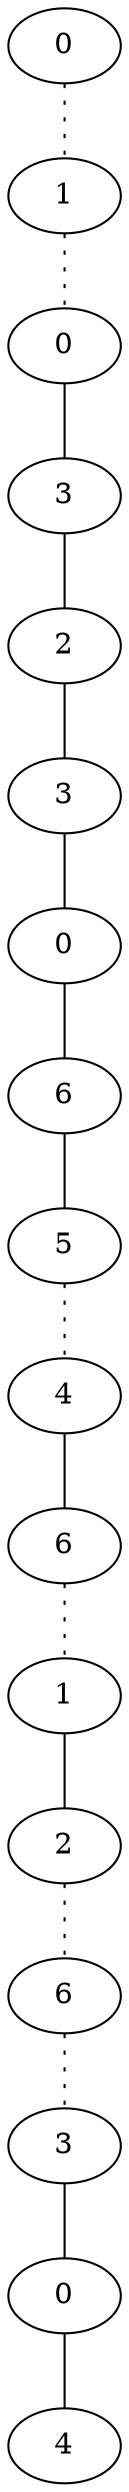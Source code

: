 graph {
a0[label=0];
a1[label=1];
a2[label=0];
a3[label=3];
a4[label=2];
a5[label=3];
a6[label=0];
a7[label=6];
a8[label=5];
a9[label=4];
a10[label=6];
a11[label=1];
a12[label=2];
a13[label=6];
a14[label=3];
a15[label=0];
a16[label=4];
a0 -- a1 [style=dotted];
a1 -- a2 [style=dotted];
a2 -- a3;
a3 -- a4;
a4 -- a5;
a5 -- a6;
a6 -- a7;
a7 -- a8;
a8 -- a9 [style=dotted];
a9 -- a10;
a10 -- a11 [style=dotted];
a11 -- a12;
a12 -- a13 [style=dotted];
a13 -- a14 [style=dotted];
a14 -- a15;
a15 -- a16;
}
